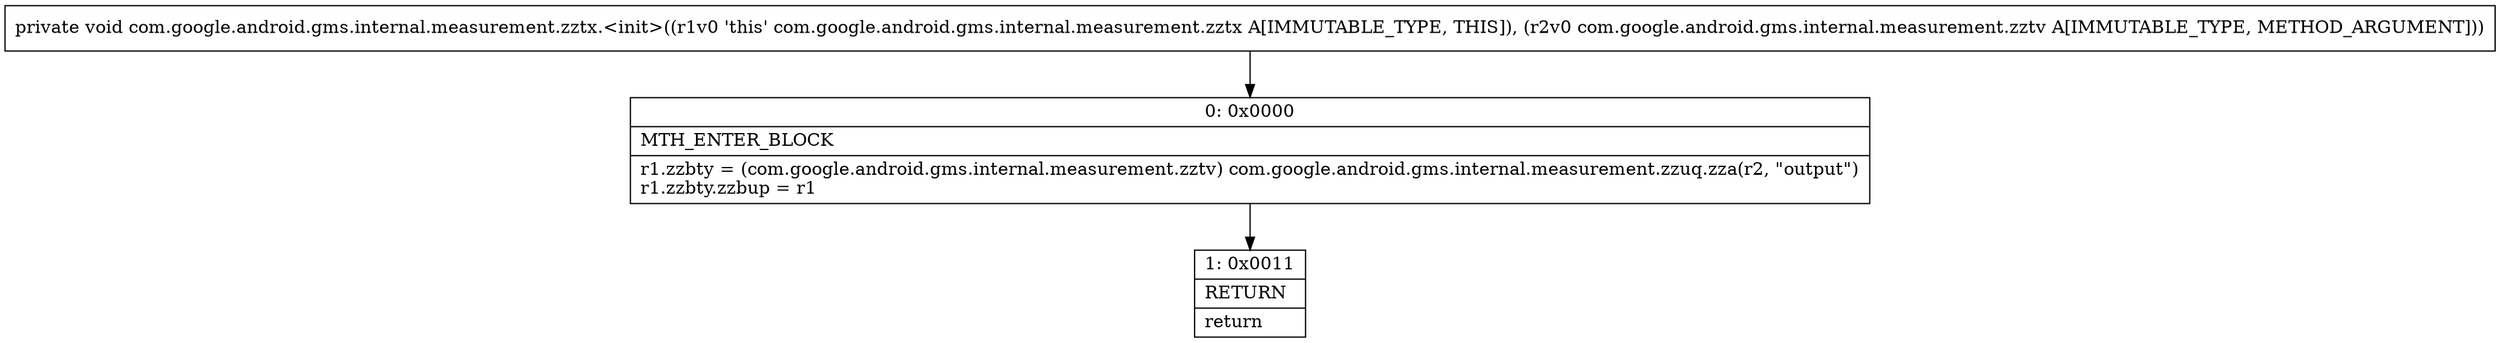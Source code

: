 digraph "CFG forcom.google.android.gms.internal.measurement.zztx.\<init\>(Lcom\/google\/android\/gms\/internal\/measurement\/zztv;)V" {
Node_0 [shape=record,label="{0\:\ 0x0000|MTH_ENTER_BLOCK\l|r1.zzbty = (com.google.android.gms.internal.measurement.zztv) com.google.android.gms.internal.measurement.zzuq.zza(r2, \"output\")\lr1.zzbty.zzbup = r1\l}"];
Node_1 [shape=record,label="{1\:\ 0x0011|RETURN\l|return\l}"];
MethodNode[shape=record,label="{private void com.google.android.gms.internal.measurement.zztx.\<init\>((r1v0 'this' com.google.android.gms.internal.measurement.zztx A[IMMUTABLE_TYPE, THIS]), (r2v0 com.google.android.gms.internal.measurement.zztv A[IMMUTABLE_TYPE, METHOD_ARGUMENT])) }"];
MethodNode -> Node_0;
Node_0 -> Node_1;
}


